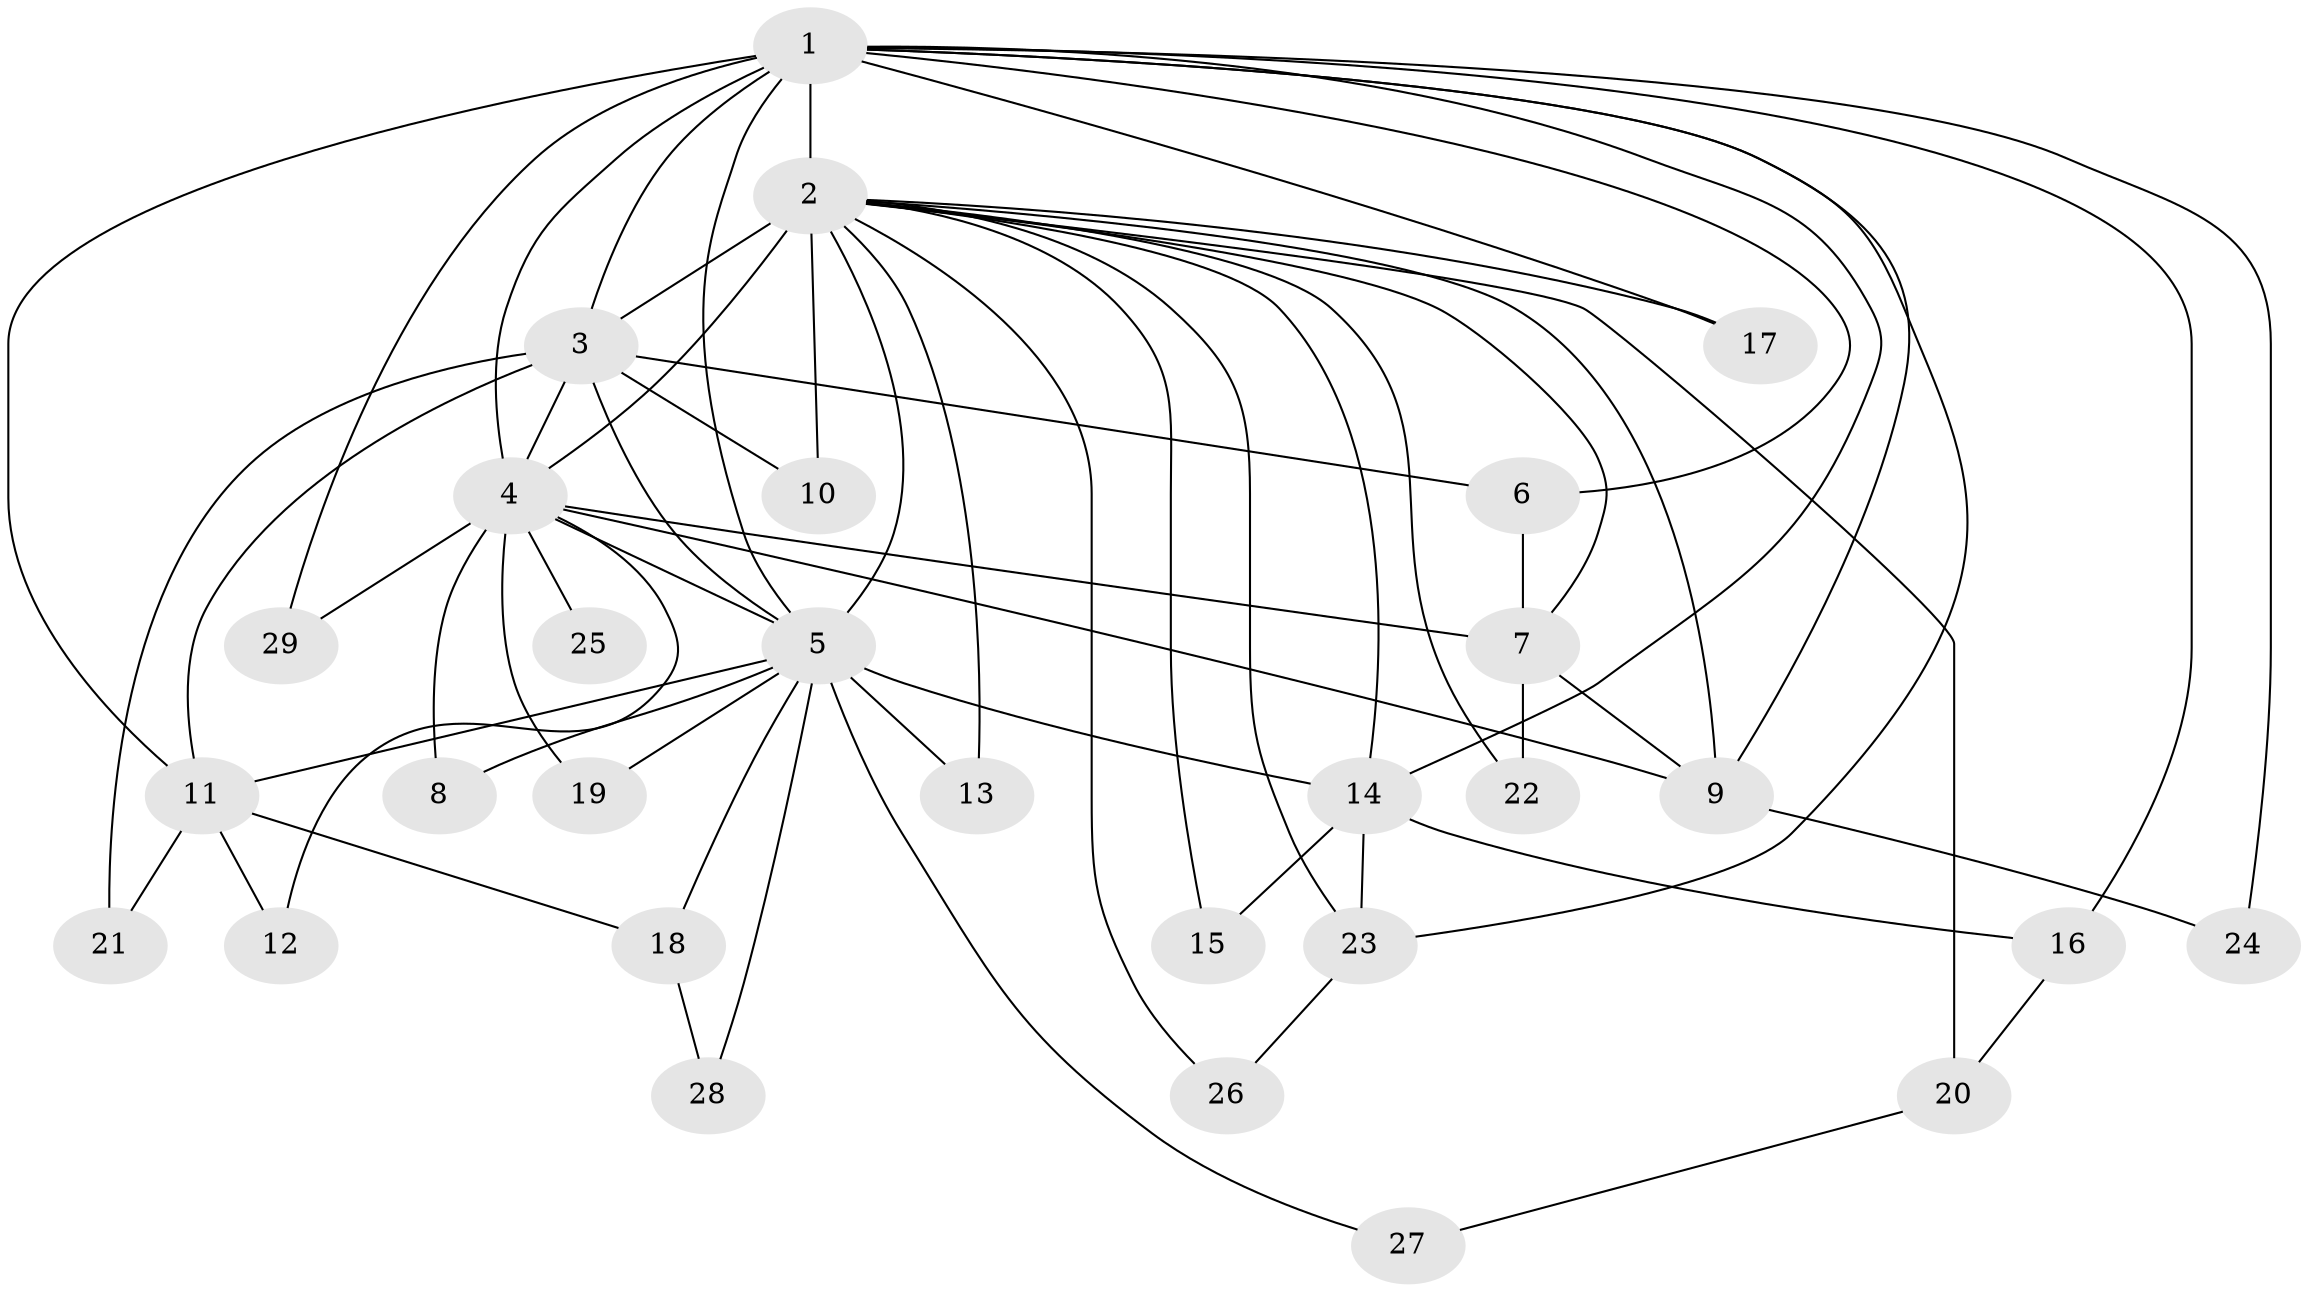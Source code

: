// original degree distribution, {16: 0.034482758620689655, 21: 0.017241379310344827, 11: 0.05172413793103448, 13: 0.017241379310344827, 20: 0.017241379310344827, 17: 0.017241379310344827, 18: 0.017241379310344827, 3: 0.22413793103448276, 4: 0.10344827586206896, 2: 0.46551724137931033, 6: 0.017241379310344827, 5: 0.017241379310344827}
// Generated by graph-tools (version 1.1) at 2025/49/03/04/25 22:49:59]
// undirected, 29 vertices, 63 edges
graph export_dot {
  node [color=gray90,style=filled];
  1;
  2;
  3;
  4;
  5;
  6;
  7;
  8;
  9;
  10;
  11;
  12;
  13;
  14;
  15;
  16;
  17;
  18;
  19;
  20;
  21;
  22;
  23;
  24;
  25;
  26;
  27;
  28;
  29;
  1 -- 2 [weight=8.0];
  1 -- 3 [weight=4.0];
  1 -- 4 [weight=4.0];
  1 -- 5 [weight=3.0];
  1 -- 6 [weight=1.0];
  1 -- 9 [weight=1.0];
  1 -- 11 [weight=2.0];
  1 -- 14 [weight=1.0];
  1 -- 16 [weight=1.0];
  1 -- 17 [weight=1.0];
  1 -- 23 [weight=1.0];
  1 -- 24 [weight=1.0];
  1 -- 29 [weight=1.0];
  2 -- 3 [weight=9.0];
  2 -- 4 [weight=8.0];
  2 -- 5 [weight=5.0];
  2 -- 7 [weight=1.0];
  2 -- 9 [weight=1.0];
  2 -- 10 [weight=2.0];
  2 -- 13 [weight=1.0];
  2 -- 14 [weight=2.0];
  2 -- 15 [weight=1.0];
  2 -- 17 [weight=1.0];
  2 -- 20 [weight=2.0];
  2 -- 22 [weight=1.0];
  2 -- 23 [weight=1.0];
  2 -- 26 [weight=1.0];
  3 -- 4 [weight=4.0];
  3 -- 5 [weight=2.0];
  3 -- 6 [weight=1.0];
  3 -- 10 [weight=1.0];
  3 -- 11 [weight=1.0];
  3 -- 21 [weight=1.0];
  4 -- 5 [weight=2.0];
  4 -- 7 [weight=2.0];
  4 -- 8 [weight=1.0];
  4 -- 9 [weight=1.0];
  4 -- 12 [weight=1.0];
  4 -- 19 [weight=1.0];
  4 -- 25 [weight=1.0];
  4 -- 29 [weight=1.0];
  5 -- 8 [weight=1.0];
  5 -- 11 [weight=1.0];
  5 -- 13 [weight=1.0];
  5 -- 14 [weight=1.0];
  5 -- 18 [weight=1.0];
  5 -- 19 [weight=1.0];
  5 -- 27 [weight=1.0];
  5 -- 28 [weight=1.0];
  6 -- 7 [weight=1.0];
  7 -- 9 [weight=1.0];
  7 -- 22 [weight=2.0];
  9 -- 24 [weight=1.0];
  11 -- 12 [weight=1.0];
  11 -- 18 [weight=1.0];
  11 -- 21 [weight=1.0];
  14 -- 15 [weight=1.0];
  14 -- 16 [weight=1.0];
  14 -- 23 [weight=1.0];
  16 -- 20 [weight=2.0];
  18 -- 28 [weight=1.0];
  20 -- 27 [weight=1.0];
  23 -- 26 [weight=1.0];
}

